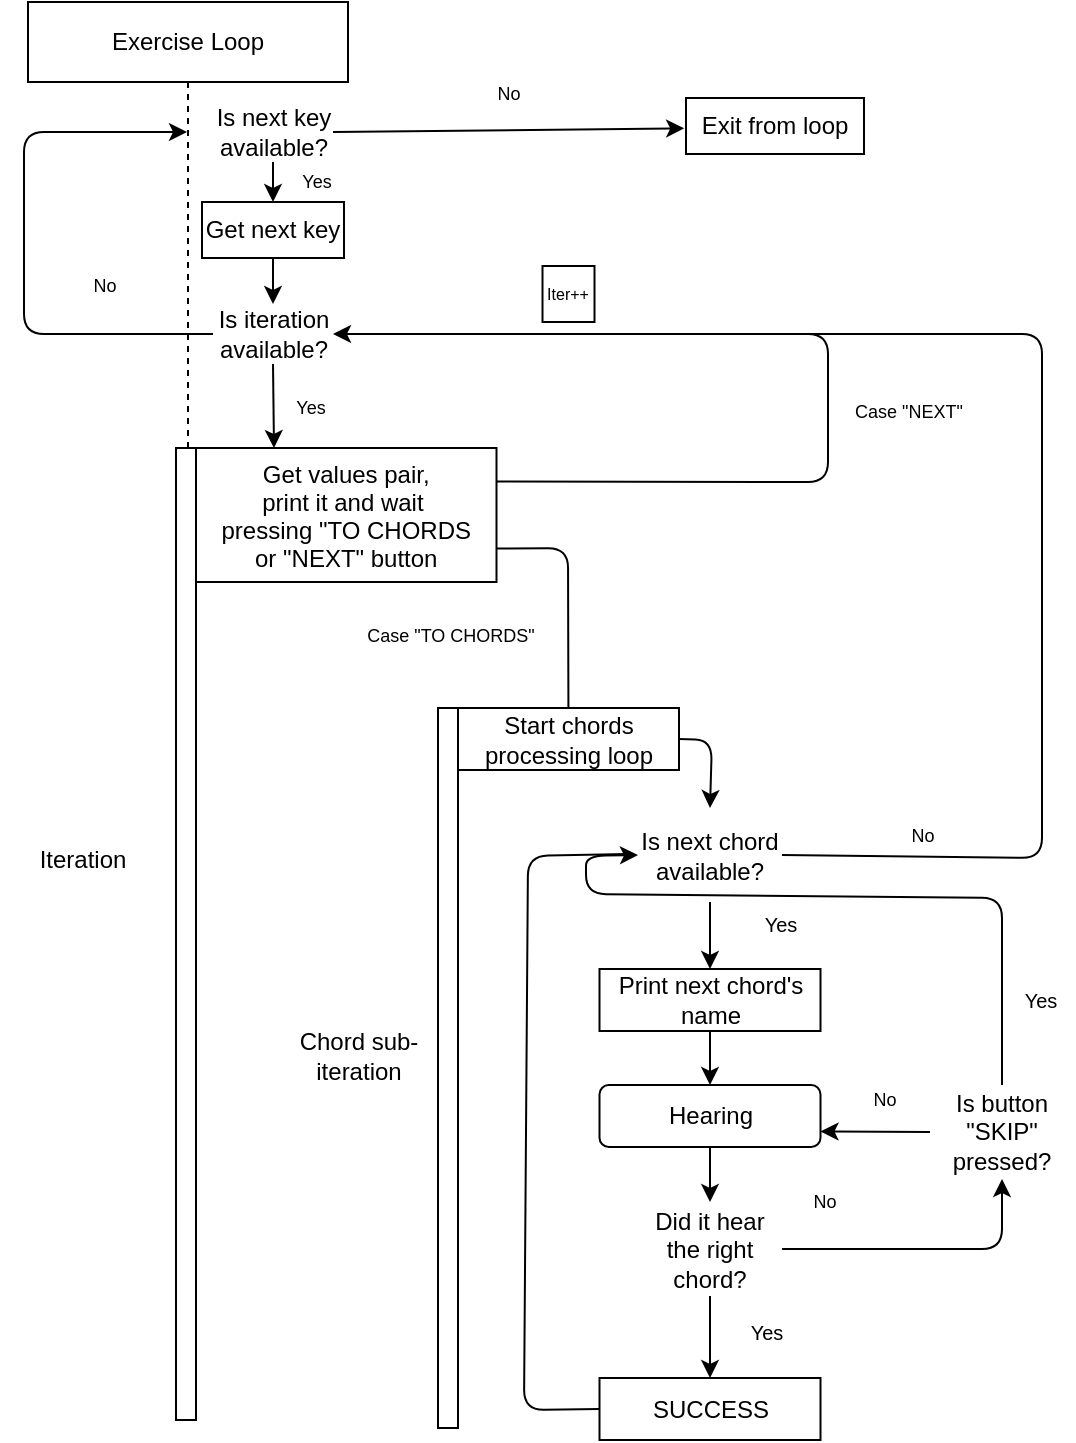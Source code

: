 <mxfile>
    <diagram id="LVGge15FIt286Ib3Fg0K" name="Page-1">
        <mxGraphModel dx="1020" dy="860" grid="0" gridSize="10" guides="1" tooltips="1" connect="1" arrows="1" fold="1" page="0" pageScale="1" pageWidth="827" pageHeight="1169" math="0" shadow="0">
            <root>
                <mxCell id="0"/>
                <mxCell id="1" parent="0"/>
                <mxCell id="4" value="Exercise Loop" style="shape=umlLifeline;perimeter=lifelinePerimeter;whiteSpace=wrap;html=1;container=1;collapsible=0;recursiveResize=0;outlineConnect=0;" parent="1" vertex="1">
                    <mxGeometry x="92" y="-296" width="160" height="709" as="geometry"/>
                </mxCell>
                <mxCell id="8" value="" style="html=1;points=[];perimeter=orthogonalPerimeter;" parent="4" vertex="1">
                    <mxGeometry x="74" y="223" width="10" height="486" as="geometry"/>
                </mxCell>
                <mxCell id="26" value="Is next key available?" style="text;html=1;strokeColor=none;fillColor=none;align=center;verticalAlign=middle;whiteSpace=wrap;rounded=0;comic=1;" parent="4" vertex="1">
                    <mxGeometry x="92.5" y="50" width="60" height="30" as="geometry"/>
                </mxCell>
                <mxCell id="32" value="Is iteration available?" style="text;html=1;strokeColor=none;fillColor=none;align=center;verticalAlign=middle;whiteSpace=wrap;rounded=0;comic=1;" parent="4" vertex="1">
                    <mxGeometry x="92.5" y="151" width="60" height="30" as="geometry"/>
                </mxCell>
                <mxCell id="34" value="&lt;font style=&quot;font-size: 9px;&quot;&gt;Yes&lt;/font&gt;" style="text;html=1;align=center;verticalAlign=middle;resizable=0;points=[];autosize=1;strokeColor=none;fillColor=none;" parent="4" vertex="1">
                    <mxGeometry x="124" y="102" width="33" height="26" as="geometry"/>
                </mxCell>
                <mxCell id="39" value="&lt;font style=&quot;font-size: 9px;&quot;&gt;Yes&lt;/font&gt;" style="text;html=1;align=center;verticalAlign=middle;resizable=0;points=[];autosize=1;strokeColor=none;fillColor=none;" parent="4" vertex="1">
                    <mxGeometry x="124" y="189" width="33" height="26" as="geometry"/>
                </mxCell>
                <mxCell id="41" value="&lt;font style=&quot;font-size: 9px;&quot;&gt;No&lt;br&gt;&lt;/font&gt;" style="text;html=1;align=center;verticalAlign=middle;resizable=0;points=[];autosize=1;strokeColor=none;fillColor=none;" parent="4" vertex="1">
                    <mxGeometry x="23" y="128" width="30" height="26" as="geometry"/>
                </mxCell>
                <mxCell id="40" style="edgeStyle=none;html=1;exitX=0;exitY=0.5;exitDx=0;exitDy=0;fontSize=12;" parent="4" source="32" target="4" edge="1">
                    <mxGeometry relative="1" as="geometry">
                        <mxPoint x="-35" y="58" as="targetPoint"/>
                        <Array as="points">
                            <mxPoint x="-2" y="166"/>
                            <mxPoint x="-2" y="65"/>
                        </Array>
                    </mxGeometry>
                </mxCell>
                <mxCell id="42" value="Iteration" style="text;html=1;strokeColor=none;fillColor=none;align=center;verticalAlign=middle;whiteSpace=wrap;rounded=0;fontSize=12;" parent="4" vertex="1">
                    <mxGeometry x="-14" y="413.5" width="83" height="30" as="geometry"/>
                </mxCell>
                <mxCell id="48" value="&lt;font style=&quot;font-size: 12px;&quot;&gt;Get next key&lt;/font&gt;" style="whiteSpace=wrap;html=1;fontSize=9;" parent="4" vertex="1">
                    <mxGeometry x="87" y="100" width="71" height="28" as="geometry"/>
                </mxCell>
                <mxCell id="33" style="edgeStyle=none;html=1;exitX=0.5;exitY=1;exitDx=0;exitDy=0;entryX=0.5;entryY=0;entryDx=0;entryDy=0;" parent="4" source="26" target="48" edge="1">
                    <mxGeometry relative="1" as="geometry"/>
                </mxCell>
                <mxCell id="49" style="edgeStyle=none;html=1;exitX=0.5;exitY=1;exitDx=0;exitDy=0;entryX=0.5;entryY=0;entryDx=0;entryDy=0;fontSize=12;" parent="4" source="48" target="32" edge="1">
                    <mxGeometry relative="1" as="geometry"/>
                </mxCell>
                <mxCell id="51" value="&lt;font style=&quot;font-size: 9px;&quot;&gt;Yes&lt;/font&gt;" style="text;html=1;align=center;verticalAlign=middle;resizable=0;points=[];autosize=1;strokeColor=none;fillColor=none;" parent="4" vertex="1">
                    <mxGeometry x="127" y="76" width="33" height="26" as="geometry"/>
                </mxCell>
                <mxCell id="47" style="edgeStyle=none;html=1;exitX=1;exitY=0.25;exitDx=0;exitDy=0;fontSize=12;entryX=1;entryY=0.5;entryDx=0;entryDy=0;" parent="1" source="5" target="32" edge="1">
                    <mxGeometry relative="1" as="geometry">
                        <mxPoint x="453" y="-135" as="targetPoint"/>
                        <mxPoint x="469" y="27.11" as="sourcePoint"/>
                        <Array as="points">
                            <mxPoint x="492" y="-56"/>
                            <mxPoint x="492" y="-130"/>
                        </Array>
                    </mxGeometry>
                </mxCell>
                <mxCell id="5" value="Get values pair,&#10;print it and wait &#10;pressing &quot;TO CHORDS&#10;or &quot;NEXT&quot; button" style="rounded=1;dashed=0;point=[];connectable=1;arcSize=0;perimeter=rectanglePerimeter;" parent="1" vertex="1">
                    <mxGeometry x="176" y="-73" width="150.25" height="67" as="geometry"/>
                </mxCell>
                <mxCell id="24" value="" style="endArrow=classic;html=1;entryX=0.5;entryY=0;entryDx=0;entryDy=0;exitX=1;exitY=0.75;exitDx=0;exitDy=0;" parent="1" source="5" edge="1">
                    <mxGeometry width="50" height="50" relative="1" as="geometry">
                        <mxPoint x="326" y="-59" as="sourcePoint"/>
                        <mxPoint x="362.25" y="74" as="targetPoint"/>
                        <Array as="points">
                            <mxPoint x="362" y="-23"/>
                        </Array>
                    </mxGeometry>
                </mxCell>
                <mxCell id="35" style="edgeStyle=none;html=1;fontSize=9;exitX=1;exitY=0.5;exitDx=0;exitDy=0;" parent="1" source="26" edge="1">
                    <mxGeometry relative="1" as="geometry">
                        <mxPoint x="420.083" y="-232.833" as="targetPoint"/>
                        <mxPoint x="264" y="-229" as="sourcePoint"/>
                    </mxGeometry>
                </mxCell>
                <mxCell id="36" value="&lt;font style=&quot;font-size: 12px;&quot;&gt;Exit from loop&lt;/font&gt;" style="whiteSpace=wrap;html=1;fontSize=9;" parent="1" vertex="1">
                    <mxGeometry x="421" y="-248" width="89" height="28" as="geometry"/>
                </mxCell>
                <mxCell id="37" value="&lt;font style=&quot;font-size: 9px;&quot;&gt;No&lt;br&gt;&lt;/font&gt;" style="text;html=1;align=center;verticalAlign=middle;resizable=0;points=[];autosize=1;strokeColor=none;fillColor=none;" parent="1" vertex="1">
                    <mxGeometry x="317" y="-264" width="30" height="26" as="geometry"/>
                </mxCell>
                <mxCell id="38" style="edgeStyle=none;html=1;exitX=0.5;exitY=1;exitDx=0;exitDy=0;fontSize=12;" parent="1" source="32" edge="1">
                    <mxGeometry relative="1" as="geometry">
                        <mxPoint x="215" y="-73" as="targetPoint"/>
                    </mxGeometry>
                </mxCell>
                <mxCell id="45" value="&lt;font style=&quot;font-size: 9px;&quot;&gt;Case &quot;TO CHORDS&quot;&lt;/font&gt;" style="text;html=1;align=center;verticalAlign=middle;resizable=0;points=[];autosize=1;strokeColor=none;fillColor=none;" parent="1" vertex="1">
                    <mxGeometry x="252" y="7" width="102" height="26" as="geometry"/>
                </mxCell>
                <mxCell id="46" value="&lt;font style=&quot;font-size: 9px;&quot;&gt;Case &quot;NEXT&quot;&lt;/font&gt;" style="text;html=1;align=center;verticalAlign=middle;resizable=0;points=[];autosize=1;strokeColor=none;fillColor=none;" parent="1" vertex="1">
                    <mxGeometry x="496" y="-105" width="72" height="26" as="geometry"/>
                </mxCell>
                <mxCell id="56" value="" style="html=1;points=[];perimeter=orthogonalPerimeter;" parent="1" vertex="1">
                    <mxGeometry x="297" y="57" width="10" height="360" as="geometry"/>
                </mxCell>
                <mxCell id="60" style="edgeStyle=none;html=1;exitX=1;exitY=0.5;exitDx=0;exitDy=0;fontSize=12;entryX=0.5;entryY=0;entryDx=0;entryDy=0;" parent="1" source="59" target="63" edge="1">
                    <mxGeometry relative="1" as="geometry">
                        <mxPoint x="365" y="110" as="targetPoint"/>
                        <Array as="points">
                            <mxPoint x="434" y="73"/>
                        </Array>
                    </mxGeometry>
                </mxCell>
                <mxCell id="59" value="&lt;font style=&quot;font-size: 12px;&quot;&gt;Start chords processing loop&lt;/font&gt;" style="whiteSpace=wrap;html=1;fontSize=9;" parent="1" vertex="1">
                    <mxGeometry x="307" y="57" width="110.5" height="31" as="geometry"/>
                </mxCell>
                <mxCell id="61" value="&lt;font size=&quot;1&quot;&gt;Yes&lt;br&gt;&lt;/font&gt;" style="text;html=1;align=center;verticalAlign=middle;resizable=0;points=[];autosize=1;strokeColor=none;fillColor=none;" parent="1" vertex="1">
                    <mxGeometry x="451" y="151.5" width="34" height="26" as="geometry"/>
                </mxCell>
                <mxCell id="76" style="edgeStyle=none;html=1;exitX=1;exitY=0.5;exitDx=0;exitDy=0;fontSize=12;endArrow=classic;endFill=1;entryX=0.5;entryY=1;entryDx=0;entryDy=0;" parent="1" source="62" target="77" edge="1">
                    <mxGeometry relative="1" as="geometry">
                        <mxPoint x="578" y="309.5" as="targetPoint"/>
                        <Array as="points">
                            <mxPoint x="579" y="327.5"/>
                        </Array>
                    </mxGeometry>
                </mxCell>
                <mxCell id="85" style="edgeStyle=none;html=1;exitX=0.5;exitY=1;exitDx=0;exitDy=0;entryX=0.5;entryY=0;entryDx=0;entryDy=0;fontSize=12;endArrow=classic;endFill=1;" parent="1" source="62" target="84" edge="1">
                    <mxGeometry relative="1" as="geometry"/>
                </mxCell>
                <mxCell id="62" value="&lt;span style=&quot;&quot;&gt;Did it hear the right chord?&lt;/span&gt;" style="text;html=1;strokeColor=none;fillColor=none;align=center;verticalAlign=middle;whiteSpace=wrap;rounded=0;comic=1;" parent="1" vertex="1">
                    <mxGeometry x="397" y="304" width="72" height="47" as="geometry"/>
                </mxCell>
                <mxCell id="65" style="edgeStyle=none;html=1;exitX=0.5;exitY=1;exitDx=0;exitDy=0;entryX=0.5;entryY=0;entryDx=0;entryDy=0;fontSize=12;" parent="1" source="63" target="64" edge="1">
                    <mxGeometry relative="1" as="geometry"/>
                </mxCell>
                <mxCell id="67" style="edgeStyle=none;html=1;exitX=1;exitY=0.5;exitDx=0;exitDy=0;fontSize=12;endArrow=none;endFill=0;" parent="1" source="63" edge="1">
                    <mxGeometry relative="1" as="geometry">
                        <mxPoint x="466" y="-130" as="targetPoint"/>
                        <Array as="points">
                            <mxPoint x="599" y="132"/>
                            <mxPoint x="599" y="-130"/>
                        </Array>
                    </mxGeometry>
                </mxCell>
                <mxCell id="63" value="&lt;span style=&quot;&quot;&gt;Is next chord available?&lt;/span&gt;" style="text;html=1;strokeColor=none;fillColor=none;align=center;verticalAlign=middle;whiteSpace=wrap;rounded=0;comic=1;" parent="1" vertex="1">
                    <mxGeometry x="397" y="107" width="72" height="47" as="geometry"/>
                </mxCell>
                <mxCell id="72" style="edgeStyle=none;html=1;exitX=0.5;exitY=1;exitDx=0;exitDy=0;entryX=0.5;entryY=0;entryDx=0;entryDy=0;fontSize=12;endArrow=classic;endFill=1;" parent="1" source="64" target="71" edge="1">
                    <mxGeometry relative="1" as="geometry"/>
                </mxCell>
                <mxCell id="64" value="&lt;font style=&quot;font-size: 12px;&quot;&gt;Print next chord's name&lt;/font&gt;" style="whiteSpace=wrap;html=1;fontSize=9;" parent="1" vertex="1">
                    <mxGeometry x="377.75" y="187.5" width="110.5" height="31" as="geometry"/>
                </mxCell>
                <mxCell id="66" value="&lt;font style=&quot;font-size: 9px;&quot;&gt;No&lt;br&gt;&lt;/font&gt;" style="text;html=1;align=center;verticalAlign=middle;resizable=0;points=[];autosize=1;strokeColor=none;fillColor=none;" parent="1" vertex="1">
                    <mxGeometry x="524" y="107" width="30" height="26" as="geometry"/>
                </mxCell>
                <mxCell id="74" style="edgeStyle=none;html=1;exitX=0.5;exitY=1;exitDx=0;exitDy=0;entryX=0.5;entryY=0;entryDx=0;entryDy=0;fontSize=12;endArrow=classic;endFill=1;" parent="1" source="71" target="62" edge="1">
                    <mxGeometry relative="1" as="geometry"/>
                </mxCell>
                <mxCell id="71" value="&lt;font style=&quot;font-size: 12px;&quot;&gt;Hearing&lt;/font&gt;" style="whiteSpace=wrap;html=1;fontSize=9;rounded=1;" parent="1" vertex="1">
                    <mxGeometry x="377.75" y="245.5" width="110.5" height="31" as="geometry"/>
                </mxCell>
                <mxCell id="75" value="&lt;font style=&quot;font-size: 9px;&quot;&gt;No&lt;br&gt;&lt;/font&gt;" style="text;html=1;align=center;verticalAlign=middle;resizable=0;points=[];autosize=1;strokeColor=none;fillColor=none;" parent="1" vertex="1">
                    <mxGeometry x="475" y="289.5" width="30" height="26" as="geometry"/>
                </mxCell>
                <mxCell id="78" style="edgeStyle=none;html=1;exitX=0;exitY=0.5;exitDx=0;exitDy=0;entryX=1;entryY=0.75;entryDx=0;entryDy=0;fontSize=12;endArrow=classic;endFill=1;" parent="1" source="77" target="71" edge="1">
                    <mxGeometry relative="1" as="geometry"/>
                </mxCell>
                <mxCell id="82" style="edgeStyle=none;html=1;exitX=0.5;exitY=0;exitDx=0;exitDy=0;fontSize=12;endArrow=classic;endFill=1;entryX=0;entryY=0.5;entryDx=0;entryDy=0;" parent="1" source="77" target="63" edge="1">
                    <mxGeometry relative="1" as="geometry">
                        <mxPoint x="341" y="150" as="targetPoint"/>
                        <Array as="points">
                            <mxPoint x="579" y="152"/>
                            <mxPoint x="371" y="150"/>
                            <mxPoint x="371" y="131"/>
                        </Array>
                    </mxGeometry>
                </mxCell>
                <mxCell id="77" value="&lt;span style=&quot;&quot;&gt;Is button &quot;SKIP&quot; pressed?&lt;/span&gt;" style="text;html=1;strokeColor=none;fillColor=none;align=center;verticalAlign=middle;whiteSpace=wrap;rounded=0;comic=1;" parent="1" vertex="1">
                    <mxGeometry x="543" y="245.5" width="72" height="47" as="geometry"/>
                </mxCell>
                <mxCell id="80" value="&lt;font style=&quot;font-size: 9px;&quot;&gt;No&lt;br&gt;&lt;/font&gt;" style="text;html=1;align=center;verticalAlign=middle;resizable=0;points=[];autosize=1;strokeColor=none;fillColor=none;" parent="1" vertex="1">
                    <mxGeometry x="505" y="238.5" width="30" height="26" as="geometry"/>
                </mxCell>
                <mxCell id="81" value="&lt;font size=&quot;1&quot;&gt;Yes&lt;br&gt;&lt;/font&gt;" style="text;html=1;align=center;verticalAlign=middle;resizable=0;points=[];autosize=1;strokeColor=none;fillColor=none;" parent="1" vertex="1">
                    <mxGeometry x="581" y="190" width="34" height="26" as="geometry"/>
                </mxCell>
                <mxCell id="83" value="&lt;font size=&quot;1&quot;&gt;Yes&lt;br&gt;&lt;/font&gt;" style="text;html=1;align=center;verticalAlign=middle;resizable=0;points=[];autosize=1;strokeColor=none;fillColor=none;" parent="1" vertex="1">
                    <mxGeometry x="444" y="356" width="34" height="26" as="geometry"/>
                </mxCell>
                <mxCell id="86" style="edgeStyle=none;html=1;exitX=0;exitY=0.5;exitDx=0;exitDy=0;fontSize=12;endArrow=none;endFill=0;" parent="1" source="84" edge="1">
                    <mxGeometry relative="1" as="geometry">
                        <mxPoint x="392" y="130" as="targetPoint"/>
                        <Array as="points">
                            <mxPoint x="340" y="408"/>
                            <mxPoint x="342" y="131"/>
                        </Array>
                    </mxGeometry>
                </mxCell>
                <mxCell id="84" value="&lt;font style=&quot;font-size: 12px;&quot;&gt;SUCCESS&lt;/font&gt;" style="whiteSpace=wrap;html=1;fontSize=9;" parent="1" vertex="1">
                    <mxGeometry x="377.75" y="392" width="110.5" height="31" as="geometry"/>
                </mxCell>
                <mxCell id="89" value="&lt;font style=&quot;font-size: 8px;&quot;&gt;Iter++&lt;/font&gt;" style="whiteSpace=wrap;html=1;fontSize=9;" parent="1" vertex="1">
                    <mxGeometry x="349.25" y="-164" width="26" height="28" as="geometry"/>
                </mxCell>
                <mxCell id="90" value="Chord sub-iteration" style="text;html=1;strokeColor=none;fillColor=none;align=center;verticalAlign=middle;whiteSpace=wrap;rounded=0;fontSize=12;" parent="1" vertex="1">
                    <mxGeometry x="216" y="216" width="83" height="30" as="geometry"/>
                </mxCell>
            </root>
        </mxGraphModel>
    </diagram>
</mxfile>